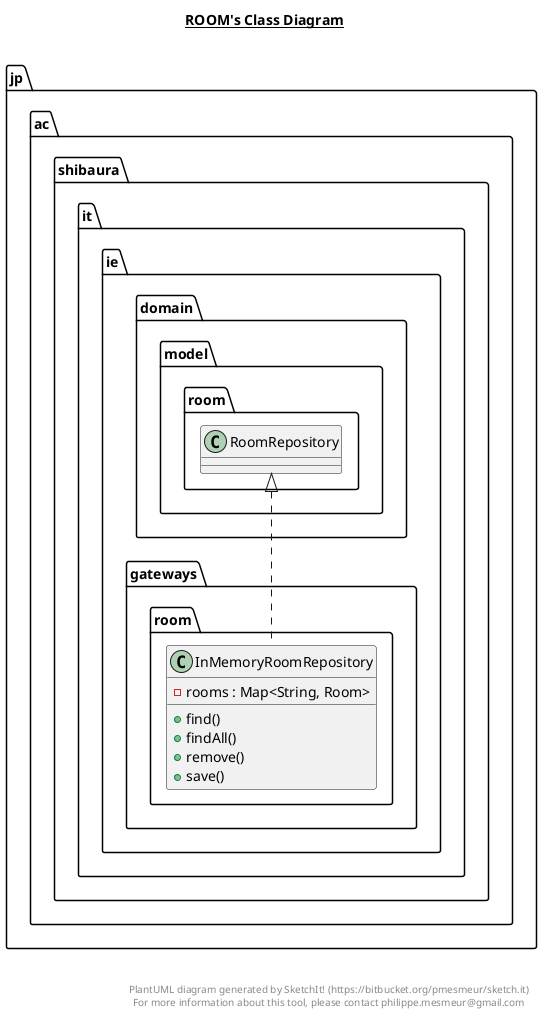 @startuml

title __ROOM's Class Diagram__\n

  namespace jp.ac.shibaura.it.ie {
    namespace gateways.room {
      class jp.ac.shibaura.it.ie.gateways.room.InMemoryRoomRepository {
          - rooms : Map<String, Room>
          + find()
          + findAll()
          + remove()
          + save()
      }
    }
  }
  

  jp.ac.shibaura.it.ie.gateways.room.InMemoryRoomRepository .up.|> jp.ac.shibaura.it.ie.domain.model.room.RoomRepository


right footer


PlantUML diagram generated by SketchIt! (https://bitbucket.org/pmesmeur/sketch.it)
For more information about this tool, please contact philippe.mesmeur@gmail.com
endfooter

@enduml
